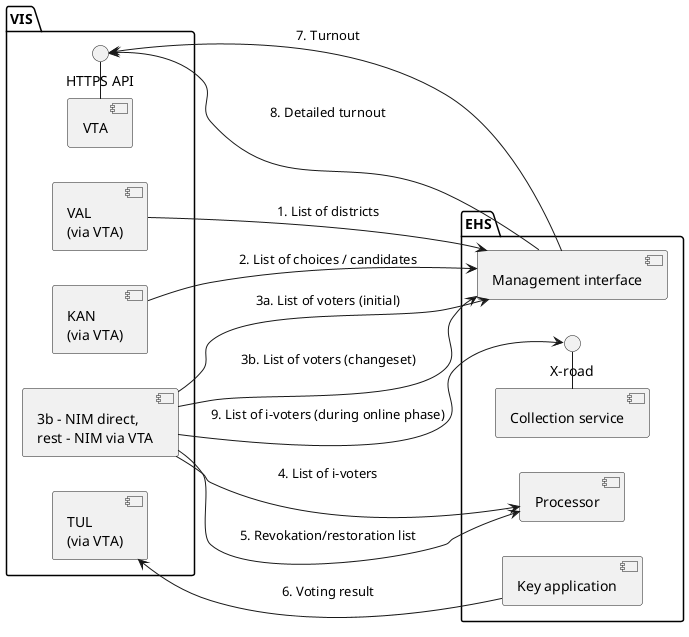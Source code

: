 @startuml

left to right direction

package VIS {

  component "VAL\n(via VTA)" as VAL {
  }

  component "KAN\n(via VTA)" as KAN {
  }

  component "3b - NIM direct,\nrest - NIM via VTA" as NIM {
  }

  component "TUL\n(via VTA)" as TUL {
  }

  () "HTTPS API" as i_vta


  component "VTA" as VTA {

  }

  component "NIM" as NIM {
  }


}



package EHS {

  component "Management interface" as haldus

  () "X-road" as i_xroad

  component "Collection service" as collector

  component "Processor" as processor

  component "Key application" as key

}


VAL --> haldus: 1. List of districts
KAN --> haldus: 2. List of choices / candidates

NIM --> haldus: 3a. List of voters (initial)
NIM --> haldus: 3b. List of voters (changeset)
NIM --> processor: 4. List of i-voters
NIM --> processor: 5. Revokation/restoration list


TUL <-- key: 6. Voting result

VTA - i_vta

i_vta <-- haldus: 7. Turnout

i_vta <-- haldus: 8. Detailed turnout


NIM --> i_xroad: 9. List of i-voters (during online phase)
collector - i_xroad




@enduml
